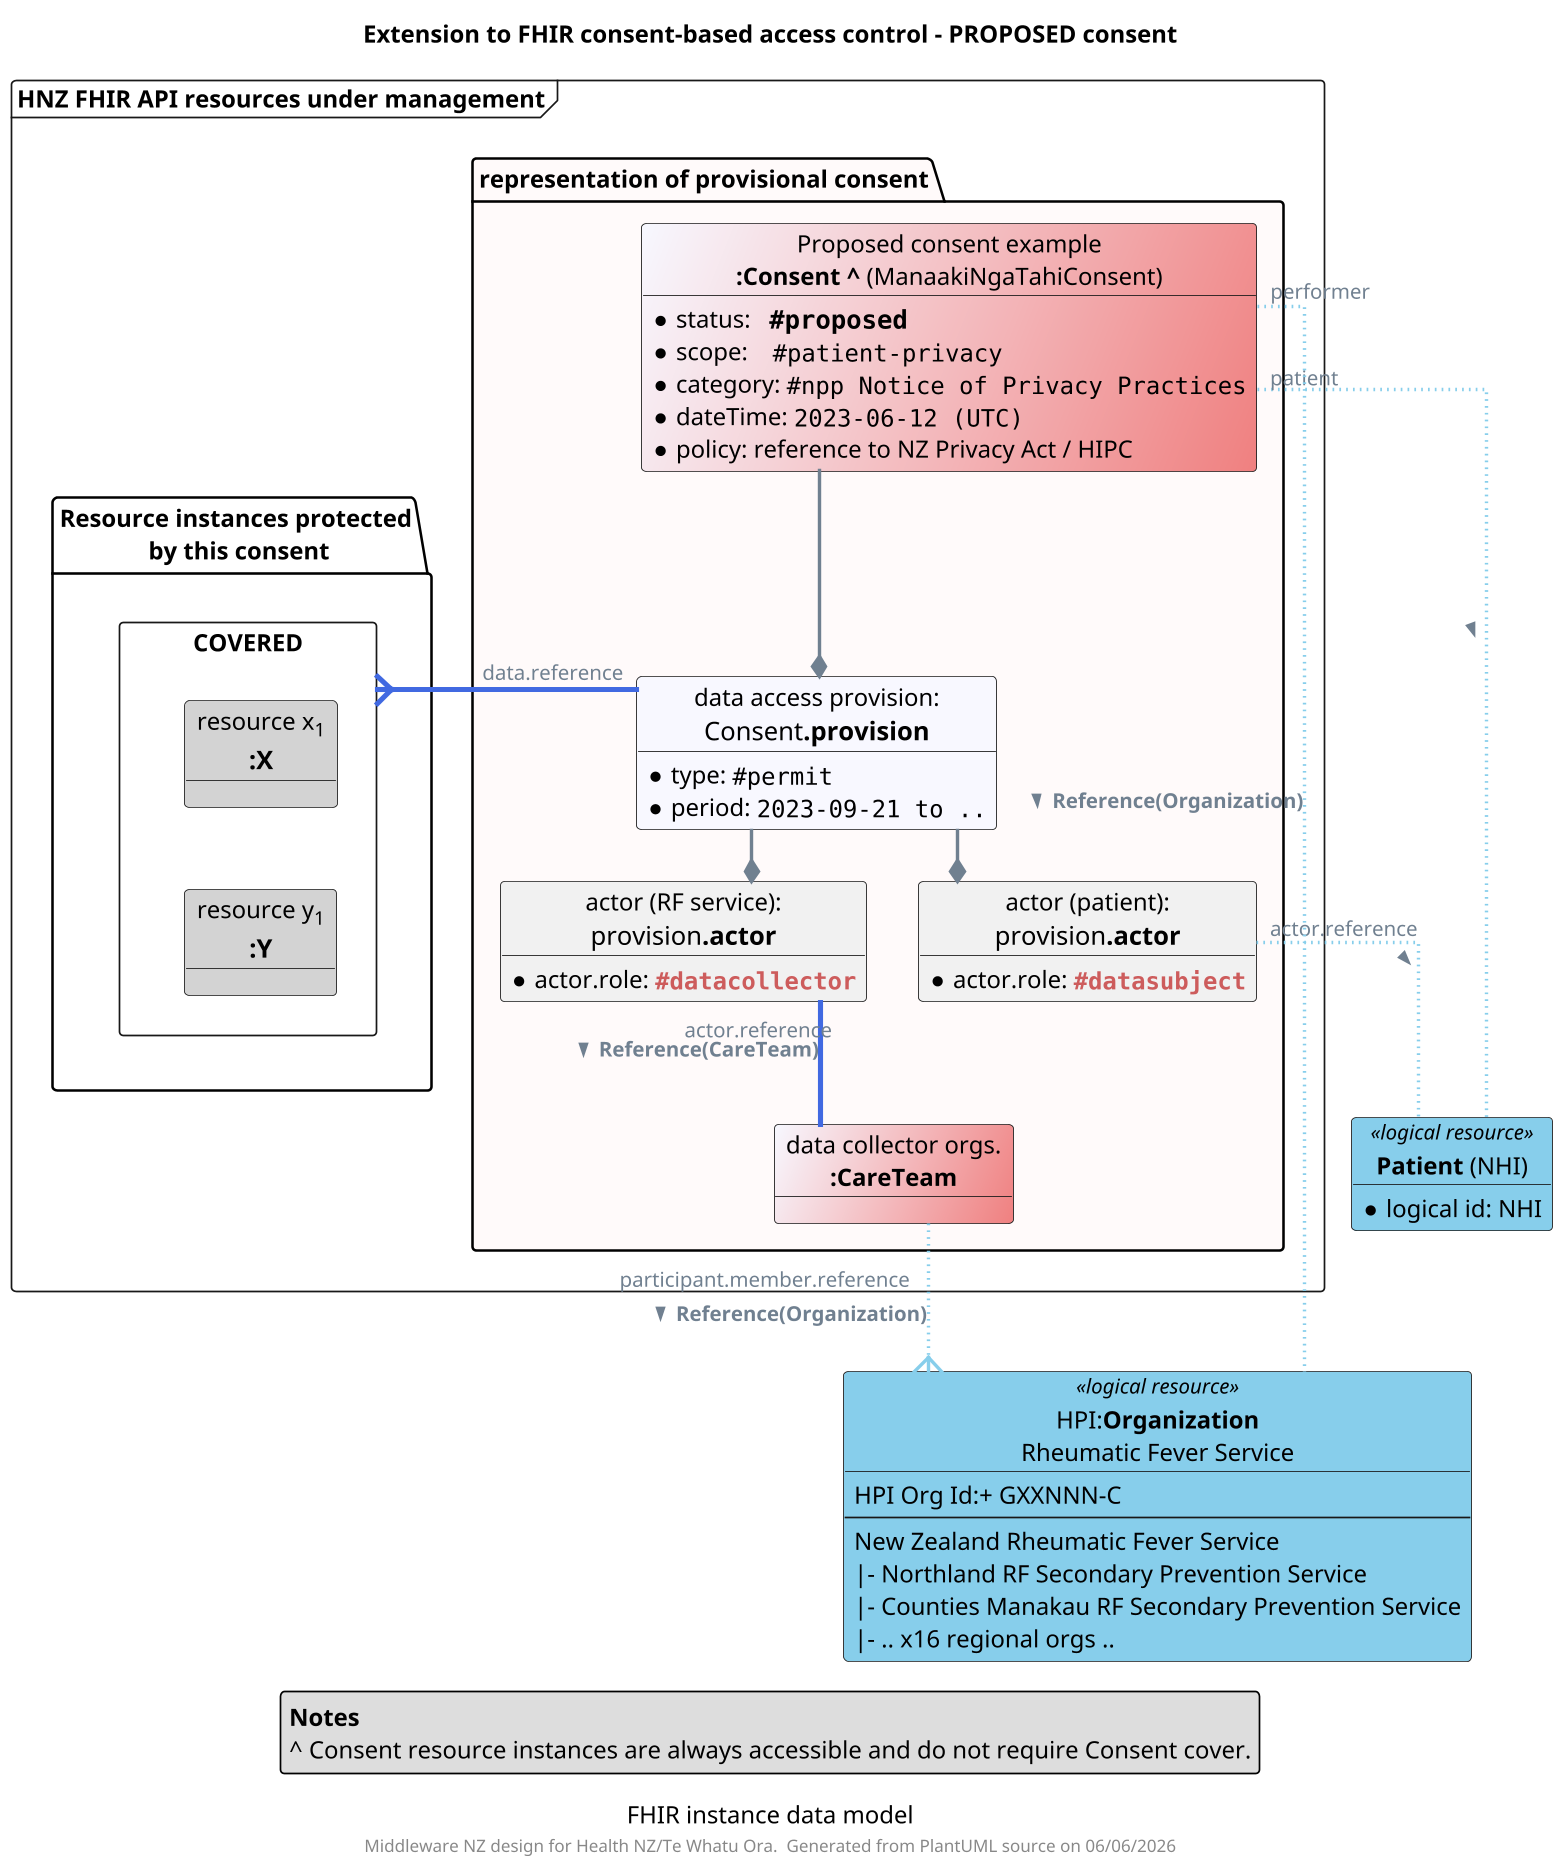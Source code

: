 @startuml obj-FHIR-data-consent-proposed

top to bottom direction
skinparam dpi 300
allow_mixing
scale 500 width

skinparam ActivityDiamondBackgroundColor #RoyalBlue
skinparam ArrowColor #SlateGrey   
skinparam ArrowFontColor #RoyalBlue
skinparam ArrowFontColor #SlateGrey  
skinparam ArrowFontSize 12
skinparam ArrowMessageAlignment left
skinparam BoxPadding 10
skinparam linetype ortho
skinparam nodesep 30
skinparam ranksep 30
skinparam roundcorner 5
skinparam sequenceArrowThickness 2

caption FHIR instance data model


!procedure $Coding($Alias,$System,$Code,$Display)
  object "<color:GhostWhite>$System" as $Alias #MediumPurple {
    <color:GhostWhite><size:11>**$Code**-$Display
  }
!endprocedure

!procedure $ObjectDiagramLegendWithNote($heading,$noteline)

  legend bottom
    **$heading**
    $noteline
  endlegend

!endprocedure

' 
title "Extension to FHIR consent-based access control - PROPOSED consent"
frame "HNZ FHIR API resources under management" as HNZMain {

  package "representation of provisional consent" as ACTIVE #Snow {
      
    object "Proposed consent example\n<size:14>**:Consent ^** (ManaakiNgaTahiConsent)" as CONSENT #GhostWhite/LightCoral {
      * status:   ""<size:15>**#proposed**""
      * scope:    ""#patient-privacy""
      * category: ""#npp Notice of Privacy Practices""
      * dateTime: ""2023-06-12 (UTC)""
      * policy: reference to NZ Privacy Act / HIPC
    }

    object "data access provision:\n<size:15>Consent**.provision**" as DAP #GhostWhite {
      * type: ""#permit""
      * period: ""2023-09-21 to ..""
    }

    object "actor (RF service):\n<size:15>provision**.actor**" as SActor1 {
      * actor.role: ""<color:#IndianRed>**#datacollector**""
    }

    object "actor (patient):\n<size:15>provision**.actor**" as SActor2 {
      * actor.role: ""<color:#IndianRed>**#datasubject**""
    }

    object "data collector orgs.\n**:CareTeam**" as CARETEAM1 #GhostWhite/LightCoral
  }

  'object "privacy questions\n<size:15>**:Questionnaire**" as Q #Red

  package "Resource instances protected\n by this consent" {
    rectangle COVERED {
      object "resource x<sub>1</sub>\n**<size:15>:X**" as AnyResource #LightGray
      object "resource y<sub>1</sub>\n**<size:15>:Y**" as AnotherResource #LightGray
    }
    'QRC -[hidden]d- AnyResource
    AnyResource -[hidden]d- AnotherResource
  }

  ' non-consent resources


  ' connectors
  DAP "data.reference" -[thickness=3,#RoyalBlue]l--{ COVERED 
  DAP --* SActor1
  DAP --* SActor2

  CONSENT -d-* DAP
  'CONSENT "sourceReference" -l- QRC: >
  'QRC -[#LightGray]u-- Q: questionnaire >
}

' resources in other repos
object "**Patient** (NHI)" as Patient <<logical resource>> #SkyBlue {
  * logical id: NHI
}

object "HPI:**Organization**\nRheumatic Fever Service" as HPI <<logical resource>> #SkyBlue {
  HPI Org Id:+ GXXNNN-C
  ---
  New Zealand Rheumatic Fever Service
   |- Northland RF Secondary Prevention Service
   |- Counties Manakau RF Secondary Prevention Service
   |- .. x16 regional orgs ..

}

SActor1 "actor.reference" -[thickness=3,#RoyalBlue]- CARETEAM1: **Reference(CareTeam)** >
SActor2 "actor.reference" -[dotted,#SkyBlue]- Patient:  >
CARETEAM1 "\nparticipant.member.reference" -[dotted,#SkyBlue]d--{ HPI: **Reference(Organization)** >
CONSENT "patient" -[dotted,#SkyBlue]-- Patient: >
CONSENT "performer" -[dotted,#SkyBlue]--- HPI: **Reference(Organization)** >

$ObjectDiagramLegendWithNote("Notes","^ Consent resource instances are always accessible and do not require Consent cover.")

footer "Middleware NZ design for Health NZ/Te Whatu Ora.  Generated from PlantUML source on %date('dd/MM/yyyy')"

@enduml